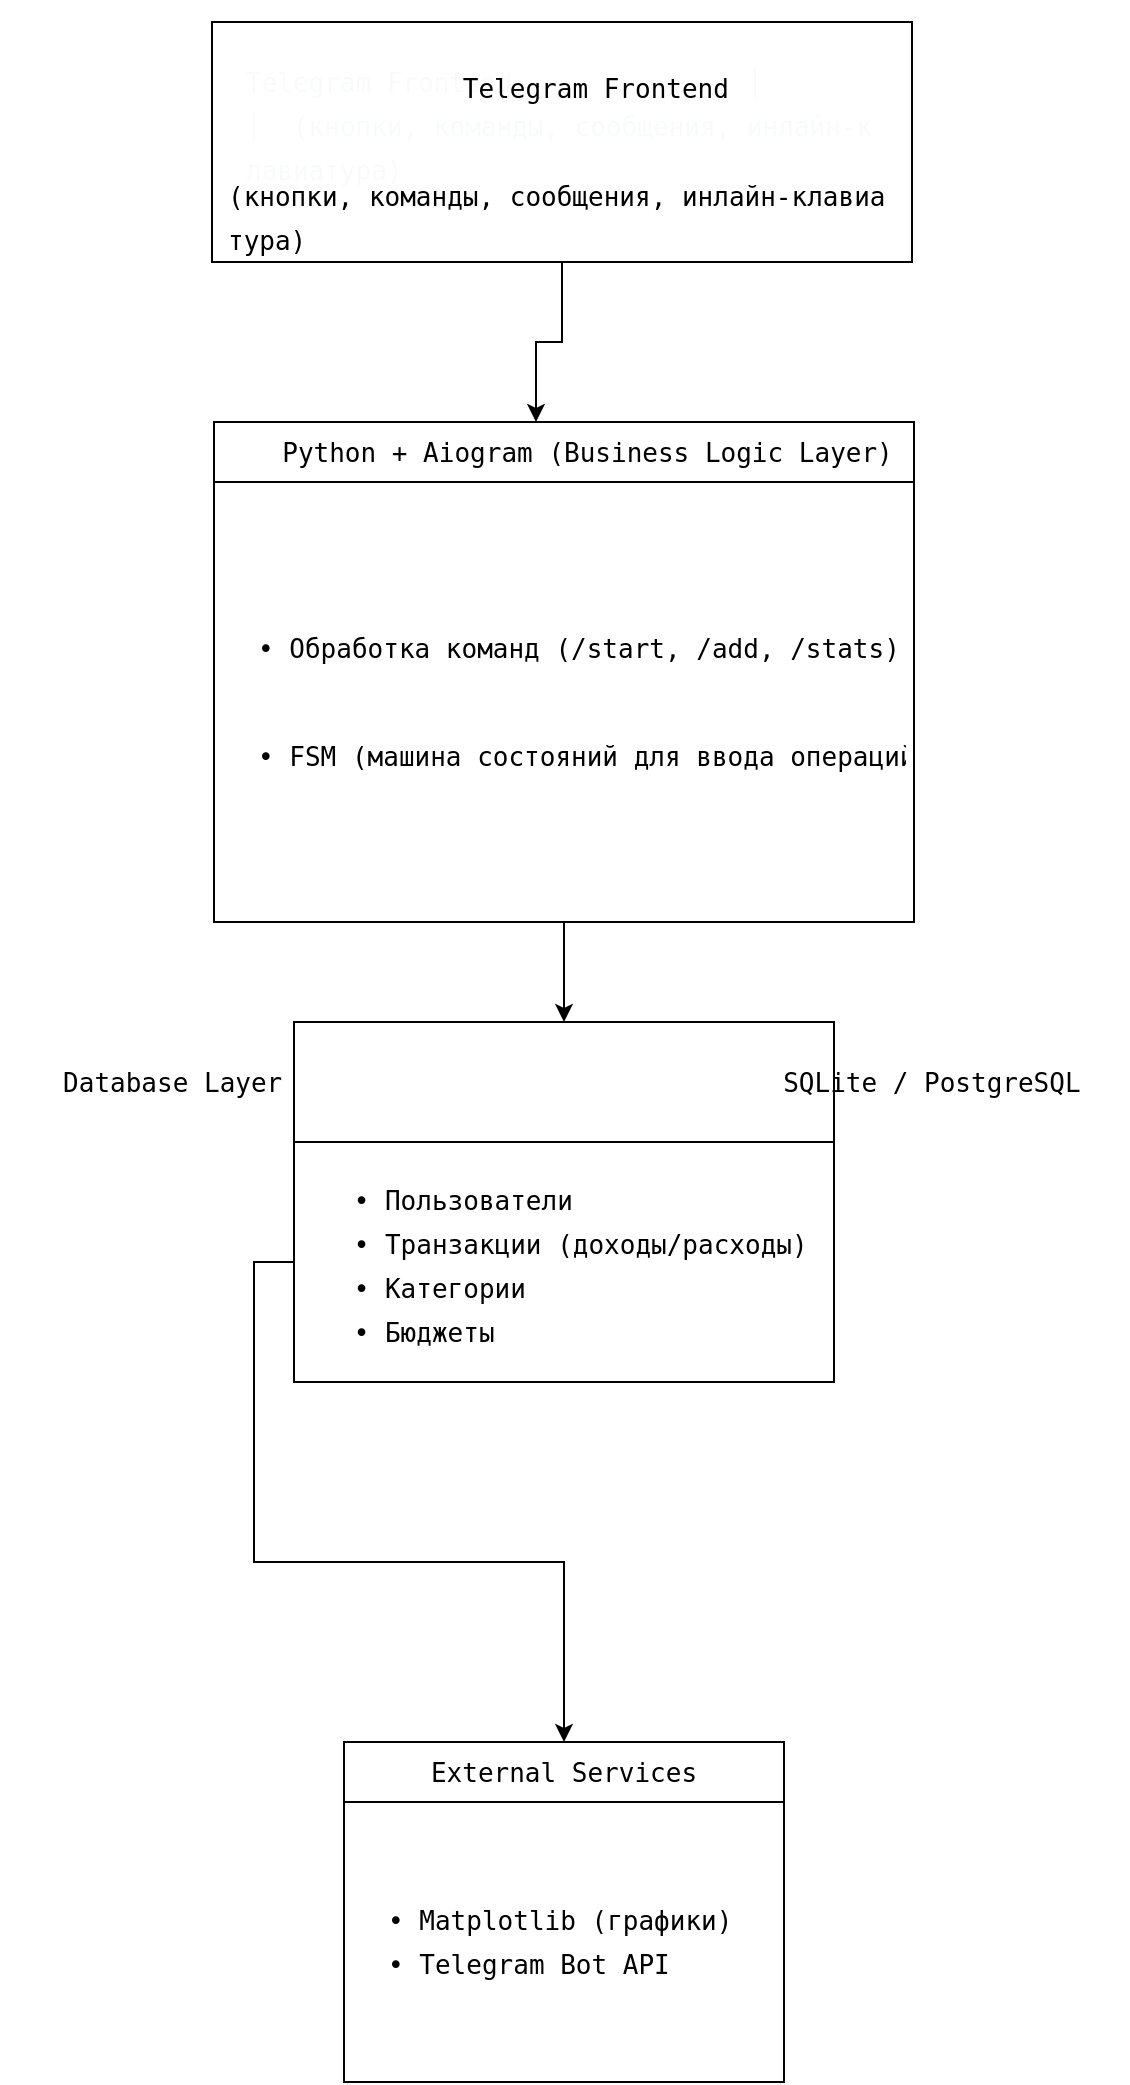 <mxfile version="28.2.5">
  <diagram name="Страница — 1" id="QC_JrXHijhdWG0d1lhKQ">
    <mxGraphModel dx="2026" dy="1134" grid="1" gridSize="10" guides="1" tooltips="1" connect="1" arrows="1" fold="1" page="1" pageScale="1" pageWidth="827" pageHeight="1169" math="0" shadow="0">
      <root>
        <mxCell id="0" />
        <mxCell id="1" parent="0" />
        <mxCell id="ZJ242YwoiicBQsGHSuJq-6" value="&#xa;&lt;pre style=&quot;font: 400 13px / 22px Menlo, Monaco, &amp;quot;Cascadia Mono&amp;quot;, Consolas, &amp;quot;Ubuntu Mono&amp;quot;, &amp;quot;DejaVu Sans Mono&amp;quot;, &amp;quot;Liberation Mono&amp;quot;, &amp;quot;JetBrains Mono&amp;quot;, &amp;quot;Fira Code&amp;quot;, Cousine, &amp;quot;Roboto Mono&amp;quot;, &amp;quot;Courier New&amp;quot;, Courier, sans-serif, system-ui; margin: 0px !important; overflow: auto; white-space: pre-wrap; word-break: break-all; padding: 16px; color: rgb(249, 250, 251); letter-spacing: normal; orphans: 2; text-align: start; text-indent: 0px; text-transform: none; widows: 2; word-spacing: 0px; -webkit-text-stroke-width: 0px; text-decoration-thickness: initial; text-decoration-style: initial; text-decoration-color: initial;&quot;&gt;Telegram Frontend               │&#xa;│  (кнопки, команды, сообщения, инлайн-клавиатура)&lt;/pre&gt;&#xa;&#xa;" style="rounded=0;whiteSpace=wrap;html=1;" vertex="1" parent="1">
          <mxGeometry x="239" y="20" width="350" height="120" as="geometry" />
        </mxCell>
        <mxCell id="ZJ242YwoiicBQsGHSuJq-7" value="&lt;pre style=&quot;font: 400 13px / 22px Menlo, Monaco, &amp;quot;Cascadia Mono&amp;quot;, Consolas, &amp;quot;Ubuntu Mono&amp;quot;, &amp;quot;DejaVu Sans Mono&amp;quot;, &amp;quot;Liberation Mono&amp;quot;, &amp;quot;JetBrains Mono&amp;quot;, &amp;quot;Fira Code&amp;quot;, Cousine, &amp;quot;Roboto Mono&amp;quot;, &amp;quot;Courier New&amp;quot;, Courier, sans-serif, system-ui; overflow: auto; white-space: pre-wrap; word-break: break-all; padding: 16px; letter-spacing: normal; orphans: 2; text-align: start; text-indent: 0px; text-transform: none; widows: 2; word-spacing: 0px; -webkit-text-stroke-width: 0px; text-decoration-thickness: initial; text-decoration-style: initial; text-decoration-color: initial; margin: 0px !important;&quot;&gt;               Telegram Frontend&lt;/pre&gt;&lt;pre style=&quot;font: 400 13px / 22px Menlo, Monaco, &amp;quot;Cascadia Mono&amp;quot;, Consolas, &amp;quot;Ubuntu Mono&amp;quot;, &amp;quot;DejaVu Sans Mono&amp;quot;, &amp;quot;Liberation Mono&amp;quot;, &amp;quot;JetBrains Mono&amp;quot;, &amp;quot;Fira Code&amp;quot;, Cousine, &amp;quot;Roboto Mono&amp;quot;, &amp;quot;Courier New&amp;quot;, Courier, sans-serif, system-ui; overflow: auto; white-space: pre-wrap; word-break: break-all; padding: 16px; letter-spacing: normal; orphans: 2; text-align: start; text-indent: 0px; text-transform: none; widows: 2; word-spacing: 0px; -webkit-text-stroke-width: 0px; text-decoration-thickness: initial; text-decoration-style: initial; text-decoration-color: initial; margin: 0px !important;&quot;&gt;(кнопки, команды, сообщения, инлайн-клавиатура)&lt;/pre&gt;" style="text;whiteSpace=wrap;html=1;fontColor=#000000;" vertex="1" parent="1">
          <mxGeometry x="229" y="20" width="370" height="120" as="geometry" />
        </mxCell>
        <mxCell id="ZJ242YwoiicBQsGHSuJq-30" style="edgeStyle=orthogonalEdgeStyle;rounded=0;orthogonalLoop=1;jettySize=auto;html=1;entryX=0.5;entryY=0;entryDx=0;entryDy=0;" edge="1" parent="1" source="ZJ242YwoiicBQsGHSuJq-8" target="ZJ242YwoiicBQsGHSuJq-17">
          <mxGeometry relative="1" as="geometry" />
        </mxCell>
        <mxCell id="ZJ242YwoiicBQsGHSuJq-8" value="&lt;pre style=&quot;font-variant-numeric: normal; font-variant-east-asian: normal; font-variant-alternates: normal; font-size-adjust: none; font-kerning: auto; font-optical-sizing: auto; font-feature-settings: normal; font-variation-settings: normal; font-variant-position: normal; font-variant-emoji: normal; font-stretch: normal; font-size: 13px; line-height: 22px; font-family: Menlo, Monaco, &amp;quot;Cascadia Mono&amp;quot;, Consolas, &amp;quot;Ubuntu Mono&amp;quot;, &amp;quot;DejaVu Sans Mono&amp;quot;, &amp;quot;Liberation Mono&amp;quot;, &amp;quot;JetBrains Mono&amp;quot;, &amp;quot;Fira Code&amp;quot;, Cousine, &amp;quot;Roboto Mono&amp;quot;, &amp;quot;Courier New&amp;quot;, Courier, sans-serif, system-ui; overflow: auto; text-wrap-mode: wrap; word-break: break-all; padding: 16px; text-align: start; margin: 0px !important;&quot;&gt;&lt;font style=&quot;color: rgb(0, 0, 0);&quot;&gt;   Python + Aiogram &lt;/font&gt;(Business Logic Layer)&lt;/pre&gt;" style="swimlane;fontStyle=0;childLayout=stackLayout;horizontal=1;startSize=30;horizontalStack=0;resizeParent=1;resizeParentMax=0;resizeLast=0;collapsible=1;marginBottom=0;whiteSpace=wrap;html=1;" vertex="1" parent="1">
          <mxGeometry x="240" y="220" width="350" height="250" as="geometry">
            <mxRectangle x="210" y="220" width="370" height="70" as="alternateBounds" />
          </mxGeometry>
        </mxCell>
        <mxCell id="ZJ242YwoiicBQsGHSuJq-9" value="&lt;pre style=&quot;font-variant-numeric: normal; font-variant-east-asian: normal; font-variant-alternates: normal; font-size-adjust: none; font-kerning: auto; font-optical-sizing: auto; font-feature-settings: normal; font-variation-settings: normal; font-variant-position: normal; font-variant-emoji: normal; font-stretch: normal; font-size: 13px; line-height: 22px; font-family: Menlo, Monaco, &amp;quot;Cascadia Mono&amp;quot;, Consolas, &amp;quot;Ubuntu Mono&amp;quot;, &amp;quot;DejaVu Sans Mono&amp;quot;, &amp;quot;Liberation Mono&amp;quot;, &amp;quot;JetBrains Mono&amp;quot;, &amp;quot;Fira Code&amp;quot;, Cousine, &amp;quot;Roboto Mono&amp;quot;, &amp;quot;Courier New&amp;quot;, Courier, sans-serif, system-ui; overflow: auto; text-wrap-mode: wrap; word-break: break-all; padding: 16px; margin: 0px !important;&quot;&gt;&lt;font style=&quot;color: rgb(0, 0, 0);&quot;&gt;• Обработка команд (/start, /add, /stats)                        &lt;/font&gt;             • Валидация данных                                        • Расчет статистики                                        &lt;span style=&quot;white-space-collapse: collapse; background-color: transparent; color: light-dark(rgb(0, 0, 0), rgb(237, 237, 237));&quot;&gt;  • Генерация графиков&amp;nbsp; &amp;nbsp; &amp;nbsp; &amp;nbsp; &amp;nbsp; &amp;nbsp; &amp;nbsp; &amp;nbsp; &amp;nbsp; &amp;nbsp; &amp;nbsp; &amp;nbsp; &amp;nbsp; &amp;nbsp; &amp;nbsp; &amp;nbsp; &amp;nbsp; &amp;nbsp;&amp;nbsp;&lt;/span&gt;&lt;/pre&gt;&lt;pre style=&quot;font-variant-numeric: normal; font-variant-east-asian: normal; font-variant-alternates: normal; font-size-adjust: none; font-kerning: auto; font-optical-sizing: auto; font-feature-settings: normal; font-variation-settings: normal; font-variant-position: normal; font-variant-emoji: normal; font-stretch: normal; font-size: 13px; line-height: 22px; font-family: Menlo, Monaco, &amp;quot;Cascadia Mono&amp;quot;, Consolas, &amp;quot;Ubuntu Mono&amp;quot;, &amp;quot;DejaVu Sans Mono&amp;quot;, &amp;quot;Liberation Mono&amp;quot;, &amp;quot;JetBrains Mono&amp;quot;, &amp;quot;Fira Code&amp;quot;, Cousine, &amp;quot;Roboto Mono&amp;quot;, &amp;quot;Courier New&amp;quot;, Courier, sans-serif, system-ui; overflow: auto; text-wrap-mode: wrap; word-break: break-all; padding: 16px; margin: 0px !important;&quot;&gt;• FSM (машина состояний для ввода операций) &lt;/pre&gt;" style="text;strokeColor=none;fillColor=none;align=left;verticalAlign=middle;spacingLeft=4;spacingRight=4;overflow=hidden;points=[[0,0.5],[1,0.5]];portConstraint=eastwest;rotatable=0;whiteSpace=wrap;html=1;" vertex="1" parent="ZJ242YwoiicBQsGHSuJq-8">
          <mxGeometry y="30" width="350" height="220" as="geometry" />
        </mxCell>
        <mxCell id="ZJ242YwoiicBQsGHSuJq-17" value="&lt;pre style=&quot;font-variant-numeric: normal; font-variant-east-asian: normal; font-variant-alternates: normal; font-size-adjust: none; font-kerning: auto; font-optical-sizing: auto; font-feature-settings: normal; font-variation-settings: normal; font-variant-position: normal; font-variant-emoji: normal; font-stretch: normal; font-size: 13px; line-height: 22px; font-family: Menlo, Monaco, &amp;quot;Cascadia Mono&amp;quot;, Consolas, &amp;quot;Ubuntu Mono&amp;quot;, &amp;quot;DejaVu Sans Mono&amp;quot;, &amp;quot;Liberation Mono&amp;quot;, &amp;quot;JetBrains Mono&amp;quot;, &amp;quot;Fira Code&amp;quot;, Cousine, &amp;quot;Roboto Mono&amp;quot;, &amp;quot;Courier New&amp;quot;, Courier, sans-serif, system-ui; overflow: auto; text-wrap-mode: wrap; word-break: break-all; padding: 16px; text-align: start; margin: 0px !important;&quot;&gt;&lt;font&gt;&lt;span style=&quot;color: rgb(249, 250, 251);&quot;&gt;  &lt;/span&gt;&lt;span style=&quot;color: rgb(249, 250, 251);&quot;&gt;&lt;font style=&quot;color: rgb(0, 0, 0);&quot;&gt;Database Layer&lt;/font&gt;&lt;/span&gt;&lt;span style=&quot;color: rgb(249, 250, 251);&quot;&gt;               &lt;/span&gt;&lt;font style=&quot;color: rgb(0, 0, 0);&quot;&gt;                 SQLite / PostgreSQL &lt;/font&gt;&lt;/font&gt;&lt;/pre&gt;" style="swimlane;fontStyle=0;childLayout=stackLayout;horizontal=1;startSize=60;horizontalStack=0;resizeParent=1;resizeParentMax=0;resizeLast=0;collapsible=1;marginBottom=0;whiteSpace=wrap;html=1;" vertex="1" parent="1">
          <mxGeometry x="280" y="520" width="270" height="180" as="geometry" />
        </mxCell>
        <mxCell id="ZJ242YwoiicBQsGHSuJq-18" value="&lt;pre style=&quot;font-variant-numeric: normal; font-variant-east-asian: normal; font-variant-alternates: normal; font-size-adjust: none; font-kerning: auto; font-optical-sizing: auto; font-feature-settings: normal; font-variation-settings: normal; font-variant-position: normal; font-variant-emoji: normal; font-stretch: normal; font-size: 13px; line-height: 22px; font-family: Menlo, Monaco, &amp;quot;Cascadia Mono&amp;quot;, Consolas, &amp;quot;Ubuntu Mono&amp;quot;, &amp;quot;DejaVu Sans Mono&amp;quot;, &amp;quot;Liberation Mono&amp;quot;, &amp;quot;JetBrains Mono&amp;quot;, &amp;quot;Fira Code&amp;quot;, Cousine, &amp;quot;Roboto Mono&amp;quot;, &amp;quot;Courier New&amp;quot;, Courier, sans-serif, system-ui; overflow: auto; text-wrap-mode: wrap; word-break: break-all; padding: 16px; margin: 0px !important;&quot;&gt;&lt;font style=&quot;color: rgb(0, 0, 0);&quot;&gt; • Пользователи                                 &lt;br&gt; • Транзакции (доходы/расходы)                  &lt;br&gt; • Категории                                    &lt;br&gt; • Бюджеты &lt;/font&gt;&lt;/pre&gt;" style="text;strokeColor=none;fillColor=none;align=left;verticalAlign=middle;spacingLeft=4;spacingRight=4;overflow=hidden;points=[[0,0.5],[1,0.5]];portConstraint=eastwest;rotatable=0;whiteSpace=wrap;html=1;" vertex="1" parent="ZJ242YwoiicBQsGHSuJq-17">
          <mxGeometry y="60" width="270" height="120" as="geometry" />
        </mxCell>
        <mxCell id="ZJ242YwoiicBQsGHSuJq-24" value="&lt;pre style=&quot;font-variant-numeric: normal; font-variant-east-asian: normal; font-variant-alternates: normal; font-size-adjust: none; font-kerning: auto; font-optical-sizing: auto; font-feature-settings: normal; font-variation-settings: normal; font-variant-position: normal; font-variant-emoji: normal; font-stretch: normal; font-size: 13px; line-height: 22px; font-family: Menlo, Monaco, &amp;quot;Cascadia Mono&amp;quot;, Consolas, &amp;quot;Ubuntu Mono&amp;quot;, &amp;quot;DejaVu Sans Mono&amp;quot;, &amp;quot;Liberation Mono&amp;quot;, &amp;quot;JetBrains Mono&amp;quot;, &amp;quot;Fira Code&amp;quot;, Cousine, &amp;quot;Roboto Mono&amp;quot;, &amp;quot;Courier New&amp;quot;, Courier, sans-serif, system-ui; overflow: auto; text-wrap-mode: wrap; word-break: break-all; padding: 16px; text-align: start; margin: 0px !important;&quot;&gt;&lt;font style=&quot;color: rgb(0, 0, 0);&quot;&gt;External Services&lt;/font&gt;&lt;/pre&gt;" style="swimlane;fontStyle=0;childLayout=stackLayout;horizontal=1;startSize=30;horizontalStack=0;resizeParent=1;resizeParentMax=0;resizeLast=0;collapsible=1;marginBottom=0;whiteSpace=wrap;html=1;" vertex="1" parent="1">
          <mxGeometry x="305" y="880" width="220" height="170" as="geometry" />
        </mxCell>
        <mxCell id="ZJ242YwoiicBQsGHSuJq-25" value="&lt;pre style=&quot;font-variant-numeric: normal; font-variant-east-asian: normal; font-variant-alternates: normal; font-size-adjust: none; font-kerning: auto; font-optical-sizing: auto; font-feature-settings: normal; font-variation-settings: normal; font-variant-position: normal; font-variant-emoji: normal; font-stretch: normal; font-size: 13px; line-height: 22px; font-family: Menlo, Monaco, &amp;quot;Cascadia Mono&amp;quot;, Consolas, &amp;quot;Ubuntu Mono&amp;quot;, &amp;quot;DejaVu Sans Mono&amp;quot;, &amp;quot;Liberation Mono&amp;quot;, &amp;quot;JetBrains Mono&amp;quot;, &amp;quot;Fira Code&amp;quot;, Cousine, &amp;quot;Roboto Mono&amp;quot;, &amp;quot;Courier New&amp;quot;, Courier, sans-serif, system-ui; overflow: auto; text-wrap-mode: wrap; word-break: break-all; padding: 16px; margin: 0px !important;&quot;&gt;&lt;font style=&quot;color: rgb(0, 0, 0);&quot;&gt;• Matplotlib (графики)                         &lt;br&gt;• Telegram Bot API &lt;/font&gt;&lt;/pre&gt;" style="text;strokeColor=none;fillColor=none;align=left;verticalAlign=middle;spacingLeft=4;spacingRight=4;overflow=hidden;points=[[0,0.5],[1,0.5]];portConstraint=eastwest;rotatable=0;whiteSpace=wrap;html=1;" vertex="1" parent="ZJ242YwoiicBQsGHSuJq-24">
          <mxGeometry y="30" width="220" height="140" as="geometry" />
        </mxCell>
        <mxCell id="ZJ242YwoiicBQsGHSuJq-28" style="edgeStyle=orthogonalEdgeStyle;rounded=0;orthogonalLoop=1;jettySize=auto;html=1;exitX=0.5;exitY=1;exitDx=0;exitDy=0;entryX=0.46;entryY=0;entryDx=0;entryDy=0;entryPerimeter=0;" edge="1" parent="1" source="ZJ242YwoiicBQsGHSuJq-7" target="ZJ242YwoiicBQsGHSuJq-8">
          <mxGeometry relative="1" as="geometry" />
        </mxCell>
        <mxCell id="ZJ242YwoiicBQsGHSuJq-31" style="edgeStyle=orthogonalEdgeStyle;rounded=0;orthogonalLoop=1;jettySize=auto;html=1;entryX=0.5;entryY=0;entryDx=0;entryDy=0;" edge="1" parent="1" source="ZJ242YwoiicBQsGHSuJq-18" target="ZJ242YwoiicBQsGHSuJq-24">
          <mxGeometry relative="1" as="geometry" />
        </mxCell>
      </root>
    </mxGraphModel>
  </diagram>
</mxfile>
